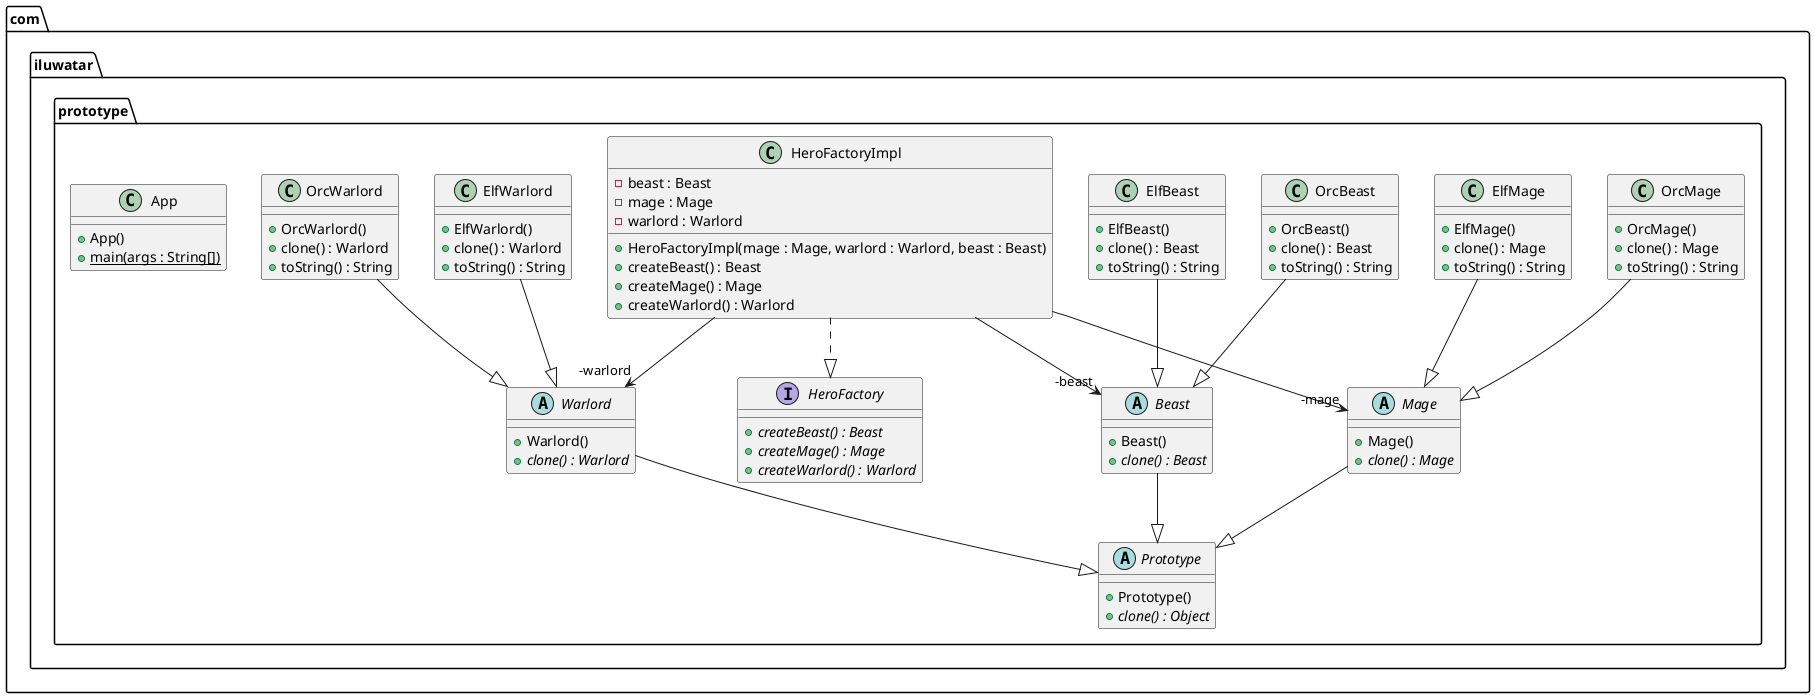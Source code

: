 @startuml
package com.iluwatar.prototype {
  class OrcWarlord {
    + OrcWarlord()
    + clone() : Warlord
    + toString() : String
  }
  class OrcBeast {
    + OrcBeast()
    + clone() : Beast
    + toString() : String
  }
  abstract class Beast {
    + Beast()
    + clone() : Beast {abstract}
  }
  class ElfMage {
    + ElfMage()
    + clone() : Mage
    + toString() : String
  }
  abstract class Mage {
    + Mage()
    + clone() : Mage {abstract}
  }
  abstract class Prototype {
    + Prototype()
    + clone() : Object {abstract}
  }
  interface HeroFactory {
    + createBeast() : Beast {abstract}
    + createMage() : Mage {abstract}
    + createWarlord() : Warlord {abstract}
  }
  class ElfWarlord {
    + ElfWarlord()
    + clone() : Warlord
    + toString() : String
  }
  class OrcMage {
    + OrcMage()
    + clone() : Mage
    + toString() : String
  }
  class ElfBeast {
    + ElfBeast()
    + clone() : Beast
    + toString() : String
  }
  abstract class Warlord {
    + Warlord()
    + clone() : Warlord {abstract}
  }
  class HeroFactoryImpl {
    - beast : Beast
    - mage : Mage
    - warlord : Warlord
    + HeroFactoryImpl(mage : Mage, warlord : Warlord, beast : Beast)
    + createBeast() : Beast
    + createMage() : Mage
    + createWarlord() : Warlord
  }
  class App {
    + App()
    + main(args : String[]) {static}
  }
}
HeroFactoryImpl -->  "-beast" Beast
HeroFactoryImpl -->  "-warlord" Warlord
HeroFactoryImpl -->  "-mage" Mage
OrcWarlord --|> Warlord 
OrcBeast --|> Beast 
Beast --|> Prototype 
ElfMage --|> Mage 
Mage --|> Prototype 
ElfWarlord --|> Warlord 
OrcMage --|> Mage 
ElfBeast --|> Beast 
Warlord --|> Prototype 
HeroFactoryImpl ..|> HeroFactory 
@enduml